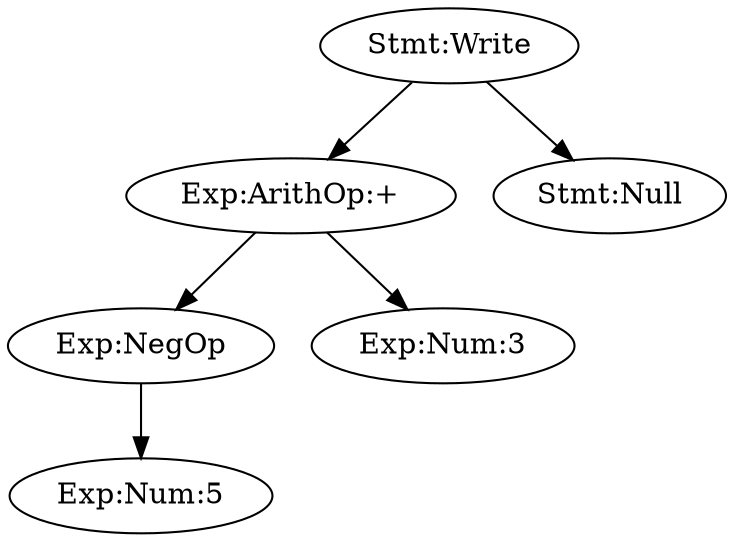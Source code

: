 digraph AST {
	n1 [label="Stmt:Write"];
	n2 [label="Exp:ArithOp:+"];
	n3 [label="Exp:NegOp"];
	n4 [label="Exp:Num:5"];
	n3 -> n4;
	n2 -> n3;
	n5 [label="Exp:Num:3"];
	n2 -> n5;
	n1 -> n2;
	n6 [label="Stmt:Null"];
	n1 -> n6;
}
